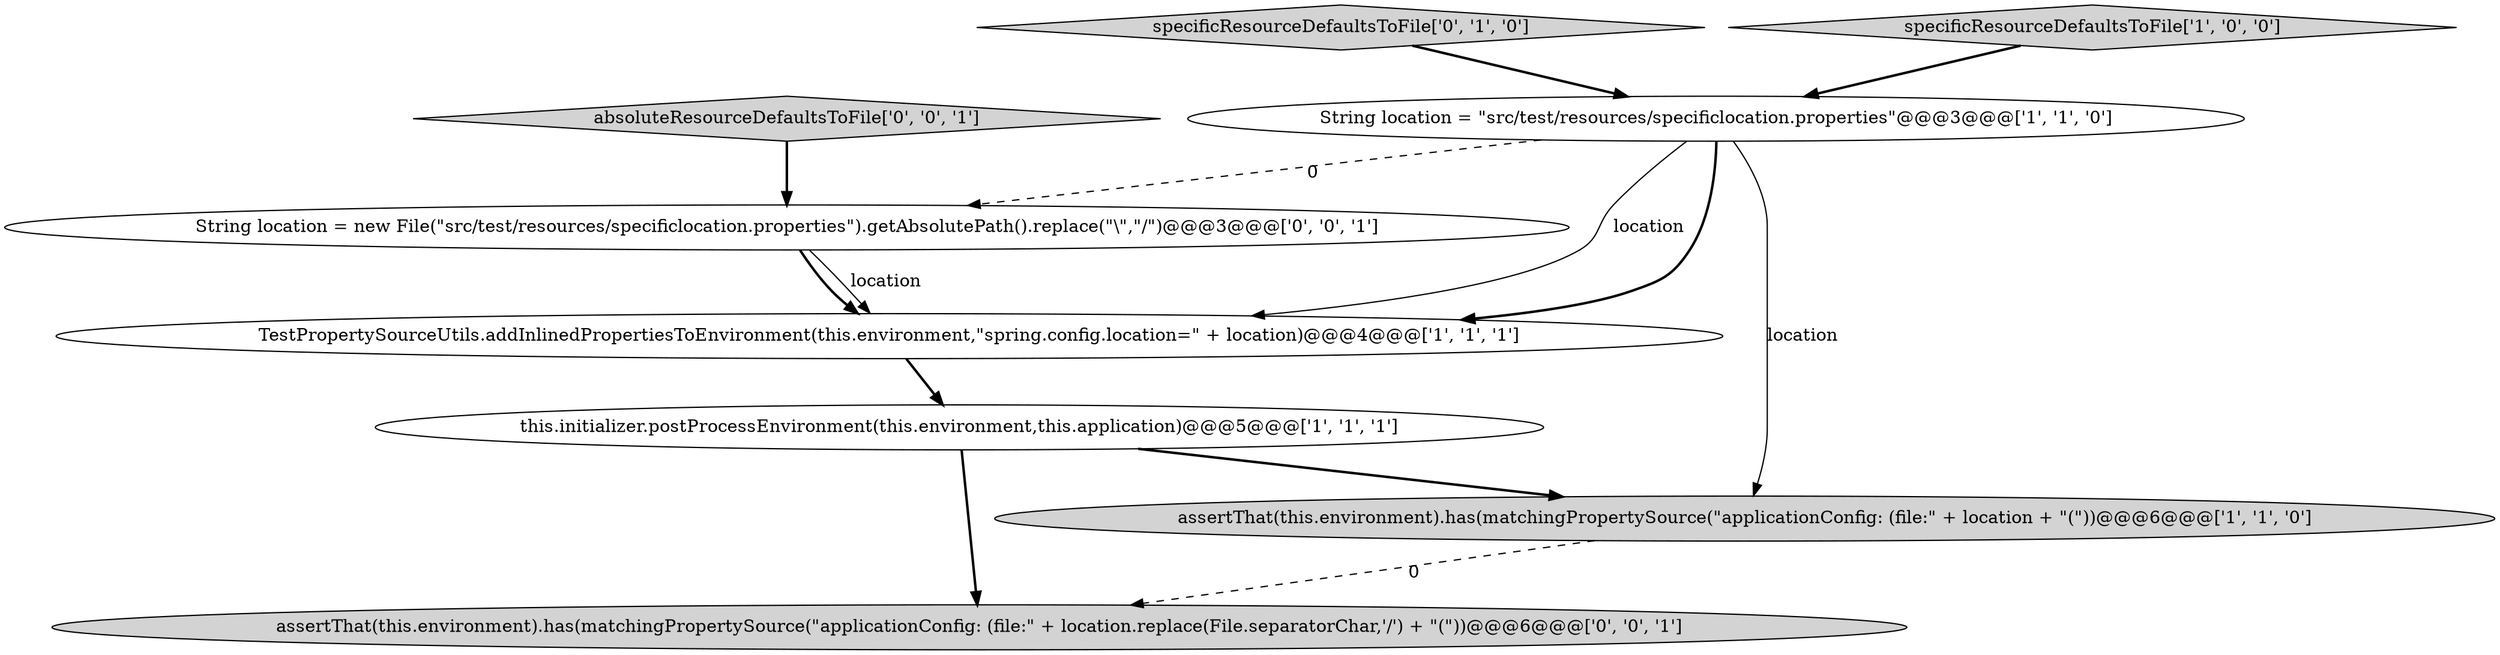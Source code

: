 digraph {
2 [style = filled, label = "this.initializer.postProcessEnvironment(this.environment,this.application)@@@5@@@['1', '1', '1']", fillcolor = white, shape = ellipse image = "AAA0AAABBB1BBB"];
5 [style = filled, label = "specificResourceDefaultsToFile['0', '1', '0']", fillcolor = lightgray, shape = diamond image = "AAA0AAABBB2BBB"];
7 [style = filled, label = "assertThat(this.environment).has(matchingPropertySource(\"applicationConfig: (file:\" + location.replace(File.separatorChar,'/') + \"(\"))@@@6@@@['0', '0', '1']", fillcolor = lightgray, shape = ellipse image = "AAA0AAABBB3BBB"];
0 [style = filled, label = "assertThat(this.environment).has(matchingPropertySource(\"applicationConfig: (file:\" + location + \"(\"))@@@6@@@['1', '1', '0']", fillcolor = lightgray, shape = ellipse image = "AAA0AAABBB1BBB"];
3 [style = filled, label = "String location = \"src/test/resources/specificlocation.properties\"@@@3@@@['1', '1', '0']", fillcolor = white, shape = ellipse image = "AAA0AAABBB1BBB"];
1 [style = filled, label = "TestPropertySourceUtils.addInlinedPropertiesToEnvironment(this.environment,\"spring.config.location=\" + location)@@@4@@@['1', '1', '1']", fillcolor = white, shape = ellipse image = "AAA0AAABBB1BBB"];
6 [style = filled, label = "absoluteResourceDefaultsToFile['0', '0', '1']", fillcolor = lightgray, shape = diamond image = "AAA0AAABBB3BBB"];
8 [style = filled, label = "String location = new File(\"src/test/resources/specificlocation.properties\").getAbsolutePath().replace(\"\\\",\"/\")@@@3@@@['0', '0', '1']", fillcolor = white, shape = ellipse image = "AAA0AAABBB3BBB"];
4 [style = filled, label = "specificResourceDefaultsToFile['1', '0', '0']", fillcolor = lightgray, shape = diamond image = "AAA0AAABBB1BBB"];
5->3 [style = bold, label=""];
8->1 [style = bold, label=""];
3->8 [style = dashed, label="0"];
8->1 [style = solid, label="location"];
4->3 [style = bold, label=""];
1->2 [style = bold, label=""];
2->0 [style = bold, label=""];
2->7 [style = bold, label=""];
3->1 [style = bold, label=""];
0->7 [style = dashed, label="0"];
3->0 [style = solid, label="location"];
3->1 [style = solid, label="location"];
6->8 [style = bold, label=""];
}
